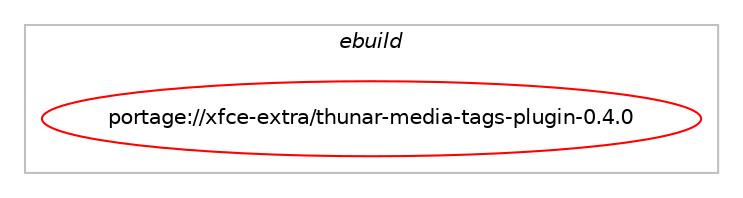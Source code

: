 digraph prolog {

# *************
# Graph options
# *************

newrank=true;
concentrate=true;
compound=true;
graph [rankdir=LR,fontname=Helvetica,fontsize=10,ranksep=1.5];#, ranksep=2.5, nodesep=0.2];
edge  [arrowhead=vee];
node  [fontname=Helvetica,fontsize=10];

# **********
# The ebuild
# **********

subgraph cluster_leftcol {
color=gray;
label=<<i>ebuild</i>>;
id [label="portage://xfce-extra/thunar-media-tags-plugin-0.4.0", color=red, width=4, href="../xfce-extra/thunar-media-tags-plugin-0.4.0.svg"];
}

# ****************
# The dependencies
# ****************

subgraph cluster_midcol {
color=gray;
label=<<i>dependencies</i>>;
subgraph cluster_compile {
fillcolor="#eeeeee";
style=filled;
label=<<i>compile</i>>;
# *** BEGIN UNKNOWN DEPENDENCY TYPE (TODO) ***
# id -> equal(package_dependency(portage://xfce-extra/thunar-media-tags-plugin-0.4.0,install,no,dev-libs,glib,greaterequal,[2.50.0,,,2.50.0],[slot(2)],[]))
# *** END UNKNOWN DEPENDENCY TYPE (TODO) ***

# *** BEGIN UNKNOWN DEPENDENCY TYPE (TODO) ***
# id -> equal(package_dependency(portage://xfce-extra/thunar-media-tags-plugin-0.4.0,install,no,media-libs,taglib,greaterequal,[1.6,,,1.6],[],[]))
# *** END UNKNOWN DEPENDENCY TYPE (TODO) ***

# *** BEGIN UNKNOWN DEPENDENCY TYPE (TODO) ***
# id -> equal(package_dependency(portage://xfce-extra/thunar-media-tags-plugin-0.4.0,install,no,x11-libs,gtk+,greaterequal,[3.22,,,3.22],[slot(3)],[]))
# *** END UNKNOWN DEPENDENCY TYPE (TODO) ***

# *** BEGIN UNKNOWN DEPENDENCY TYPE (TODO) ***
# id -> equal(package_dependency(portage://xfce-extra/thunar-media-tags-plugin-0.4.0,install,no,xfce-base,libxfce4util,greaterequal,[4.0.0,,,4.0.0],any_same_slot,[]))
# *** END UNKNOWN DEPENDENCY TYPE (TODO) ***

# *** BEGIN UNKNOWN DEPENDENCY TYPE (TODO) ***
# id -> equal(package_dependency(portage://xfce-extra/thunar-media-tags-plugin-0.4.0,install,no,xfce-base,thunar,greaterequal,[1.7,,,1.7],any_same_slot,[]))
# *** END UNKNOWN DEPENDENCY TYPE (TODO) ***

}
subgraph cluster_compileandrun {
fillcolor="#eeeeee";
style=filled;
label=<<i>compile and run</i>>;
}
subgraph cluster_run {
fillcolor="#eeeeee";
style=filled;
label=<<i>run</i>>;
# *** BEGIN UNKNOWN DEPENDENCY TYPE (TODO) ***
# id -> equal(package_dependency(portage://xfce-extra/thunar-media-tags-plugin-0.4.0,run,no,dev-libs,glib,greaterequal,[2.50.0,,,2.50.0],[slot(2)],[]))
# *** END UNKNOWN DEPENDENCY TYPE (TODO) ***

# *** BEGIN UNKNOWN DEPENDENCY TYPE (TODO) ***
# id -> equal(package_dependency(portage://xfce-extra/thunar-media-tags-plugin-0.4.0,run,no,media-libs,taglib,greaterequal,[1.6,,,1.6],[],[]))
# *** END UNKNOWN DEPENDENCY TYPE (TODO) ***

# *** BEGIN UNKNOWN DEPENDENCY TYPE (TODO) ***
# id -> equal(package_dependency(portage://xfce-extra/thunar-media-tags-plugin-0.4.0,run,no,x11-libs,gtk+,greaterequal,[3.22,,,3.22],[slot(3)],[]))
# *** END UNKNOWN DEPENDENCY TYPE (TODO) ***

# *** BEGIN UNKNOWN DEPENDENCY TYPE (TODO) ***
# id -> equal(package_dependency(portage://xfce-extra/thunar-media-tags-plugin-0.4.0,run,no,xfce-base,libxfce4util,greaterequal,[4.0.0,,,4.0.0],any_same_slot,[]))
# *** END UNKNOWN DEPENDENCY TYPE (TODO) ***

# *** BEGIN UNKNOWN DEPENDENCY TYPE (TODO) ***
# id -> equal(package_dependency(portage://xfce-extra/thunar-media-tags-plugin-0.4.0,run,no,xfce-base,thunar,greaterequal,[1.7,,,1.7],any_same_slot,[]))
# *** END UNKNOWN DEPENDENCY TYPE (TODO) ***

}
}

# **************
# The candidates
# **************

subgraph cluster_choices {
rank=same;
color=gray;
label=<<i>candidates</i>>;

}

}
